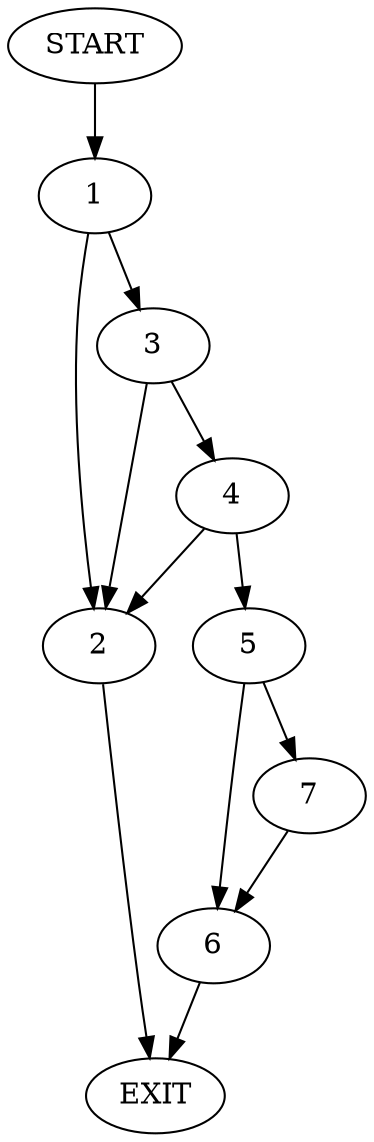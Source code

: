 digraph {
0 [label="START"]
8 [label="EXIT"]
0 -> 1
1 -> 2
1 -> 3
3 -> 4
3 -> 2
2 -> 8
4 -> 2
4 -> 5
5 -> 6
5 -> 7
6 -> 8
7 -> 6
}
